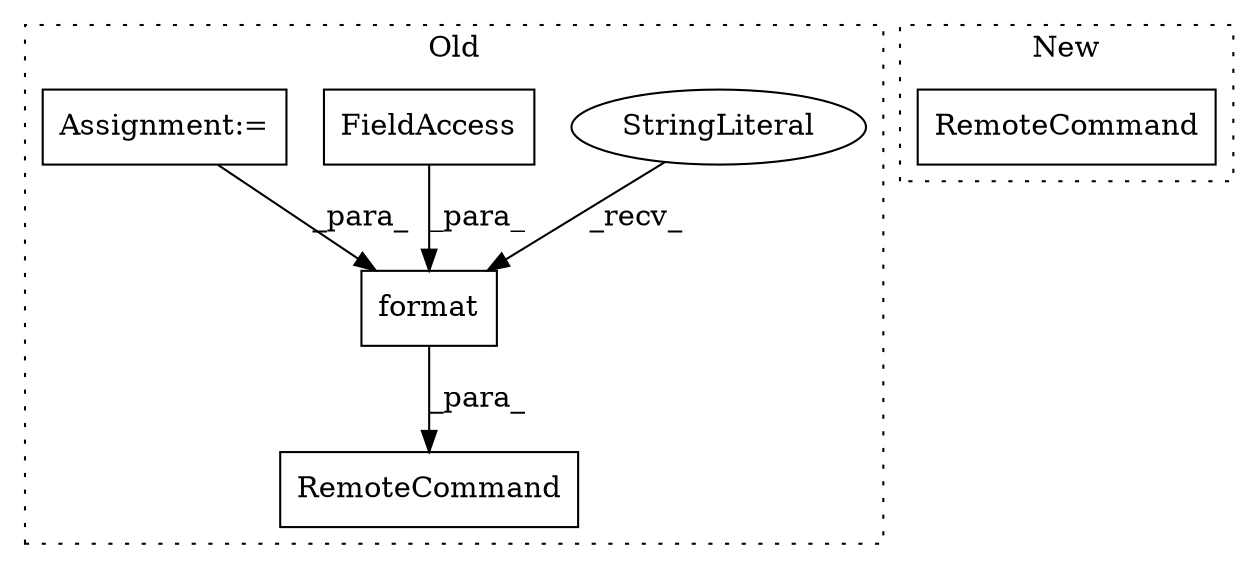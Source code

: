 digraph G {
subgraph cluster0 {
1 [label="format" a="32" s="7195,7262" l="7,1" shape="box"];
3 [label="StringLiteral" a="45" s="6985" l="209" shape="ellipse"];
4 [label="RemoteCommand" a="32" s="6971,7263" l="14,1" shape="box"];
5 [label="FieldAccess" a="22" s="7202" l="13" shape="box"];
6 [label="Assignment:=" a="7" s="6949" l="13" shape="box"];
label = "Old";
style="dotted";
}
subgraph cluster1 {
2 [label="RemoteCommand" a="32" s="7024,7045" l="14,1" shape="box"];
label = "New";
style="dotted";
}
1 -> 4 [label="_para_"];
3 -> 1 [label="_recv_"];
5 -> 1 [label="_para_"];
6 -> 1 [label="_para_"];
}